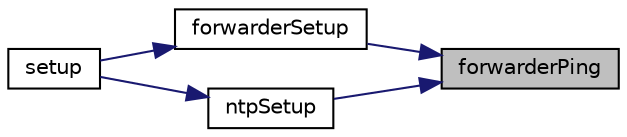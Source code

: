 digraph "forwarderPing"
{
 // LATEX_PDF_SIZE
  edge [fontname="Helvetica",fontsize="10",labelfontname="Helvetica",labelfontsize="10"];
  node [fontname="Helvetica",fontsize="10",shape=record];
  rankdir="RL";
  Node1 [label="forwarderPing",height=0.2,width=0.4,color="black", fillcolor="grey75", style="filled", fontcolor="black",tooltip=" "];
  Node1 -> Node2 [dir="back",color="midnightblue",fontsize="10",style="solid",fontname="Helvetica"];
  Node2 [label="forwarderSetup",height=0.2,width=0.4,color="black", fillcolor="white", style="filled",URL="$forwarder_8h.html#a0af8c5cee19904701f9a0de74816f2b1",tooltip=" "];
  Node2 -> Node3 [dir="back",color="midnightblue",fontsize="10",style="solid",fontname="Helvetica"];
  Node3 [label="setup",height=0.2,width=0.4,color="black", fillcolor="white", style="filled",URL="$main_8cpp.html#a4fc01d736fe50cf5b977f755b675f11d",tooltip=" "];
  Node1 -> Node4 [dir="back",color="midnightblue",fontsize="10",style="solid",fontname="Helvetica"];
  Node4 [label="ntpSetup",height=0.2,width=0.4,color="black", fillcolor="white", style="filled",URL="$ntp_8h.html#a847af86ba560289d959bed21d17349b2",tooltip=" "];
  Node4 -> Node3 [dir="back",color="midnightblue",fontsize="10",style="solid",fontname="Helvetica"];
}
